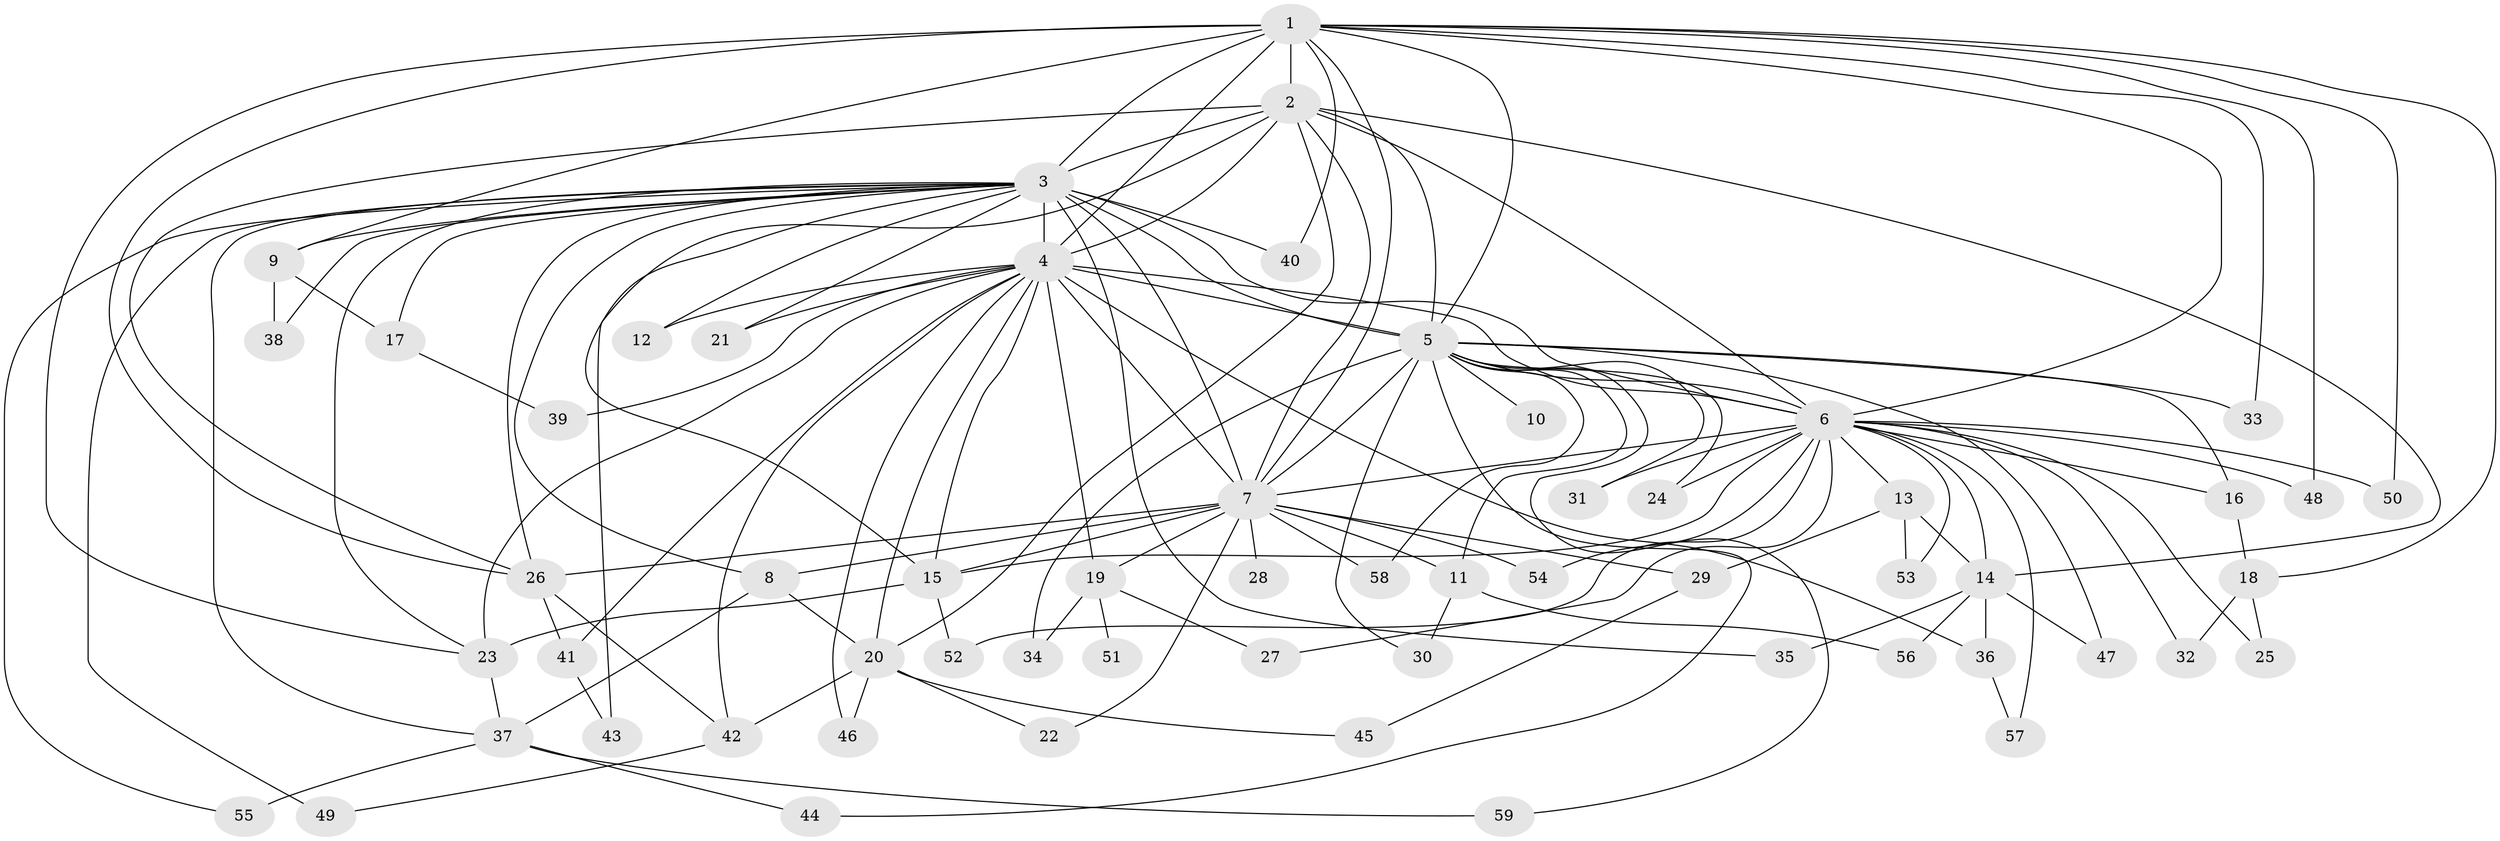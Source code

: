 // original degree distribution, {11: 0.012048192771084338, 18: 0.012048192771084338, 15: 0.012048192771084338, 16: 0.024096385542168676, 17: 0.012048192771084338, 24: 0.012048192771084338, 26: 0.012048192771084338, 20: 0.012048192771084338, 22: 0.012048192771084338, 4: 0.14457831325301204, 2: 0.5662650602409639, 5: 0.024096385542168676, 3: 0.10843373493975904, 6: 0.03614457831325301}
// Generated by graph-tools (version 1.1) at 2025/49/03/04/25 22:49:44]
// undirected, 59 vertices, 131 edges
graph export_dot {
  node [color=gray90,style=filled];
  1;
  2;
  3;
  4;
  5;
  6;
  7;
  8;
  9;
  10;
  11;
  12;
  13;
  14;
  15;
  16;
  17;
  18;
  19;
  20;
  21;
  22;
  23;
  24;
  25;
  26;
  27;
  28;
  29;
  30;
  31;
  32;
  33;
  34;
  35;
  36;
  37;
  38;
  39;
  40;
  41;
  42;
  43;
  44;
  45;
  46;
  47;
  48;
  49;
  50;
  51;
  52;
  53;
  54;
  55;
  56;
  57;
  58;
  59;
  1 -- 2 [weight=2.0];
  1 -- 3 [weight=4.0];
  1 -- 4 [weight=4.0];
  1 -- 5 [weight=3.0];
  1 -- 6 [weight=2.0];
  1 -- 7 [weight=2.0];
  1 -- 9 [weight=1.0];
  1 -- 18 [weight=1.0];
  1 -- 23 [weight=1.0];
  1 -- 26 [weight=1.0];
  1 -- 33 [weight=1.0];
  1 -- 40 [weight=1.0];
  1 -- 48 [weight=1.0];
  1 -- 50 [weight=1.0];
  2 -- 3 [weight=2.0];
  2 -- 4 [weight=2.0];
  2 -- 5 [weight=2.0];
  2 -- 6 [weight=1.0];
  2 -- 7 [weight=1.0];
  2 -- 14 [weight=2.0];
  2 -- 20 [weight=1.0];
  2 -- 26 [weight=1.0];
  2 -- 43 [weight=1.0];
  3 -- 4 [weight=4.0];
  3 -- 5 [weight=2.0];
  3 -- 6 [weight=3.0];
  3 -- 7 [weight=3.0];
  3 -- 8 [weight=1.0];
  3 -- 9 [weight=1.0];
  3 -- 12 [weight=1.0];
  3 -- 15 [weight=1.0];
  3 -- 17 [weight=1.0];
  3 -- 21 [weight=1.0];
  3 -- 23 [weight=1.0];
  3 -- 26 [weight=1.0];
  3 -- 35 [weight=1.0];
  3 -- 37 [weight=1.0];
  3 -- 38 [weight=1.0];
  3 -- 40 [weight=1.0];
  3 -- 49 [weight=1.0];
  3 -- 55 [weight=1.0];
  4 -- 5 [weight=3.0];
  4 -- 6 [weight=2.0];
  4 -- 7 [weight=2.0];
  4 -- 12 [weight=1.0];
  4 -- 15 [weight=2.0];
  4 -- 19 [weight=1.0];
  4 -- 20 [weight=1.0];
  4 -- 21 [weight=1.0];
  4 -- 23 [weight=1.0];
  4 -- 36 [weight=1.0];
  4 -- 39 [weight=1.0];
  4 -- 41 [weight=1.0];
  4 -- 42 [weight=1.0];
  4 -- 46 [weight=1.0];
  5 -- 6 [weight=1.0];
  5 -- 7 [weight=1.0];
  5 -- 10 [weight=1.0];
  5 -- 11 [weight=1.0];
  5 -- 16 [weight=1.0];
  5 -- 24 [weight=1.0];
  5 -- 30 [weight=1.0];
  5 -- 31 [weight=1.0];
  5 -- 33 [weight=1.0];
  5 -- 34 [weight=1.0];
  5 -- 44 [weight=1.0];
  5 -- 47 [weight=1.0];
  5 -- 58 [weight=1.0];
  5 -- 59 [weight=1.0];
  6 -- 7 [weight=2.0];
  6 -- 13 [weight=1.0];
  6 -- 14 [weight=1.0];
  6 -- 15 [weight=1.0];
  6 -- 16 [weight=1.0];
  6 -- 24 [weight=1.0];
  6 -- 25 [weight=1.0];
  6 -- 27 [weight=1.0];
  6 -- 31 [weight=1.0];
  6 -- 32 [weight=1.0];
  6 -- 48 [weight=1.0];
  6 -- 50 [weight=1.0];
  6 -- 52 [weight=1.0];
  6 -- 53 [weight=1.0];
  6 -- 54 [weight=1.0];
  6 -- 57 [weight=1.0];
  7 -- 8 [weight=1.0];
  7 -- 11 [weight=1.0];
  7 -- 15 [weight=1.0];
  7 -- 19 [weight=1.0];
  7 -- 22 [weight=1.0];
  7 -- 26 [weight=1.0];
  7 -- 28 [weight=1.0];
  7 -- 29 [weight=1.0];
  7 -- 54 [weight=1.0];
  7 -- 58 [weight=1.0];
  8 -- 20 [weight=1.0];
  8 -- 37 [weight=1.0];
  9 -- 17 [weight=1.0];
  9 -- 38 [weight=1.0];
  11 -- 30 [weight=1.0];
  11 -- 56 [weight=1.0];
  13 -- 14 [weight=1.0];
  13 -- 29 [weight=1.0];
  13 -- 53 [weight=1.0];
  14 -- 35 [weight=1.0];
  14 -- 36 [weight=1.0];
  14 -- 47 [weight=1.0];
  14 -- 56 [weight=1.0];
  15 -- 23 [weight=3.0];
  15 -- 52 [weight=1.0];
  16 -- 18 [weight=1.0];
  17 -- 39 [weight=1.0];
  18 -- 25 [weight=1.0];
  18 -- 32 [weight=1.0];
  19 -- 27 [weight=1.0];
  19 -- 34 [weight=1.0];
  19 -- 51 [weight=1.0];
  20 -- 22 [weight=1.0];
  20 -- 42 [weight=1.0];
  20 -- 45 [weight=1.0];
  20 -- 46 [weight=1.0];
  23 -- 37 [weight=1.0];
  26 -- 41 [weight=1.0];
  26 -- 42 [weight=1.0];
  29 -- 45 [weight=1.0];
  36 -- 57 [weight=1.0];
  37 -- 44 [weight=1.0];
  37 -- 55 [weight=1.0];
  37 -- 59 [weight=1.0];
  41 -- 43 [weight=1.0];
  42 -- 49 [weight=1.0];
}
